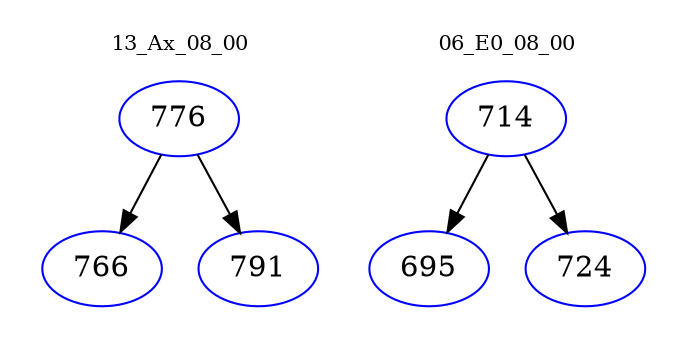 digraph{
subgraph cluster_0 {
color = white
label = "13_Ax_08_00";
fontsize=10;
T0_776 [label="776", color="blue"]
T0_776 -> T0_766 [color="black"]
T0_766 [label="766", color="blue"]
T0_776 -> T0_791 [color="black"]
T0_791 [label="791", color="blue"]
}
subgraph cluster_1 {
color = white
label = "06_E0_08_00";
fontsize=10;
T1_714 [label="714", color="blue"]
T1_714 -> T1_695 [color="black"]
T1_695 [label="695", color="blue"]
T1_714 -> T1_724 [color="black"]
T1_724 [label="724", color="blue"]
}
}
